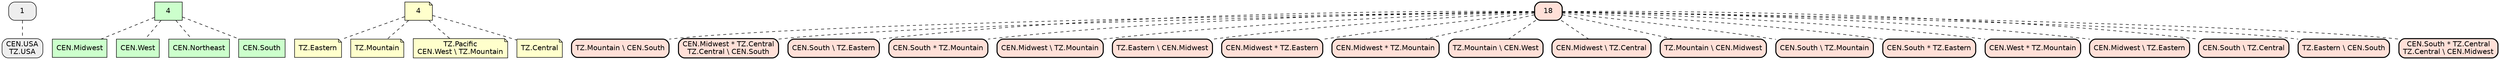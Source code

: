 
graph{
rankdir=TB
edge [style=dashed]
n0 [style="filled,rounded", shape=box, fontname="helvetica", fillcolor="#EEEEEE", label=1];
n1 [style="filled,rounded", shape=box, fontname="helvetica", fillcolor="#EEEEEE", label="CEN.USA\nTZ.USA"];
n0 -- n1;
n2 [shape=box, fillcolor="#CCFFCC", style=filled, fontname="helvetica", label=4];
n3 [shape=box, fillcolor="#CCFFCC", style=filled, fontname="helvetica", label="CEN.Midwest"];
n2 -- n3;
n4 [shape=box, fillcolor="#CCFFCC", style=filled, fontname="helvetica", label="CEN.West"];
n2 -- n4;
n5 [shape=box, fillcolor="#CCFFCC", style=filled, fontname="helvetica", label="CEN.Northeast"];
n2 -- n5;
n6 [shape=box, fillcolor="#CCFFCC", style=filled, fontname="helvetica", label="CEN.South"];
n2 -- n6;
n7 [shape=note, fillcolor="#FFFFCC", style=filled, fontname="helvetica", label=4];
n8 [shape=note, fillcolor="#FFFFCC", style=filled, fontname="helvetica", label="TZ.Eastern"];
n7 -- n8;
n9 [shape=note, fillcolor="#FFFFCC", style=filled, fontname="helvetica", label="TZ.Mountain"];
n7 -- n9;
n10 [shape=note, fillcolor="#FFFFCC", style=filled, fontname="helvetica", label="TZ.Pacific\nCEN.West \\ TZ.Mountain"];
n7 -- n10;
n11 [shape=note, fillcolor="#FFFFCC", style=filled, fontname="helvetica", label="TZ.Central"];
n7 -- n11;
n12 [fillcolor="#FFE0D8", style="filled,rounded,bold", shape=box, fontname="helvetica", label=18];
n13 [fillcolor="#FFE0D8", style="filled,rounded,bold", shape=box, fontname="helvetica", label="TZ.Mountain \\ CEN.South"];
n12 -- n13;
n14 [fillcolor="#FFE0D8", style="filled,rounded,bold", shape=box, fontname="helvetica", label="CEN.Midwest * TZ.Central\nTZ.Central \\ CEN.South"];
n12 -- n14;
n15 [fillcolor="#FFE0D8", style="filled,rounded,bold", shape=box, fontname="helvetica", label="CEN.South \\ TZ.Eastern"];
n12 -- n15;
n16 [fillcolor="#FFE0D8", style="filled,rounded,bold", shape=box, fontname="helvetica", label="CEN.South * TZ.Mountain"];
n12 -- n16;
n17 [fillcolor="#FFE0D8", style="filled,rounded,bold", shape=box, fontname="helvetica", label="CEN.Midwest \\ TZ.Mountain"];
n12 -- n17;
n18 [fillcolor="#FFE0D8", style="filled,rounded,bold", shape=box, fontname="helvetica", label="TZ.Eastern \\ CEN.Midwest"];
n12 -- n18;
n19 [fillcolor="#FFE0D8", style="filled,rounded,bold", shape=box, fontname="helvetica", label="CEN.Midwest * TZ.Eastern"];
n12 -- n19;
n20 [fillcolor="#FFE0D8", style="filled,rounded,bold", shape=box, fontname="helvetica", label="CEN.Midwest * TZ.Mountain"];
n12 -- n20;
n21 [fillcolor="#FFE0D8", style="filled,rounded,bold", shape=box, fontname="helvetica", label="TZ.Mountain \\ CEN.West"];
n12 -- n21;
n22 [fillcolor="#FFE0D8", style="filled,rounded,bold", shape=box, fontname="helvetica", label="CEN.Midwest \\ TZ.Central"];
n12 -- n22;
n23 [fillcolor="#FFE0D8", style="filled,rounded,bold", shape=box, fontname="helvetica", label="TZ.Mountain \\ CEN.Midwest"];
n12 -- n23;
n24 [fillcolor="#FFE0D8", style="filled,rounded,bold", shape=box, fontname="helvetica", label="CEN.South \\ TZ.Mountain"];
n12 -- n24;
n25 [fillcolor="#FFE0D8", style="filled,rounded,bold", shape=box, fontname="helvetica", label="CEN.South * TZ.Eastern"];
n12 -- n25;
n26 [fillcolor="#FFE0D8", style="filled,rounded,bold", shape=box, fontname="helvetica", label="CEN.West * TZ.Mountain"];
n12 -- n26;
n27 [fillcolor="#FFE0D8", style="filled,rounded,bold", shape=box, fontname="helvetica", label="CEN.Midwest \\ TZ.Eastern"];
n12 -- n27;
n28 [fillcolor="#FFE0D8", style="filled,rounded,bold", shape=box, fontname="helvetica", label="CEN.South \\ TZ.Central"];
n12 -- n28;
n29 [fillcolor="#FFE0D8", style="filled,rounded,bold", shape=box, fontname="helvetica", label="TZ.Eastern \\ CEN.South"];
n12 -- n29;
n30 [fillcolor="#FFE0D8", style="filled,rounded,bold", shape=box, fontname="helvetica", label="CEN.South * TZ.Central\nTZ.Central \\ CEN.Midwest"];
n12 -- n30;

}
            